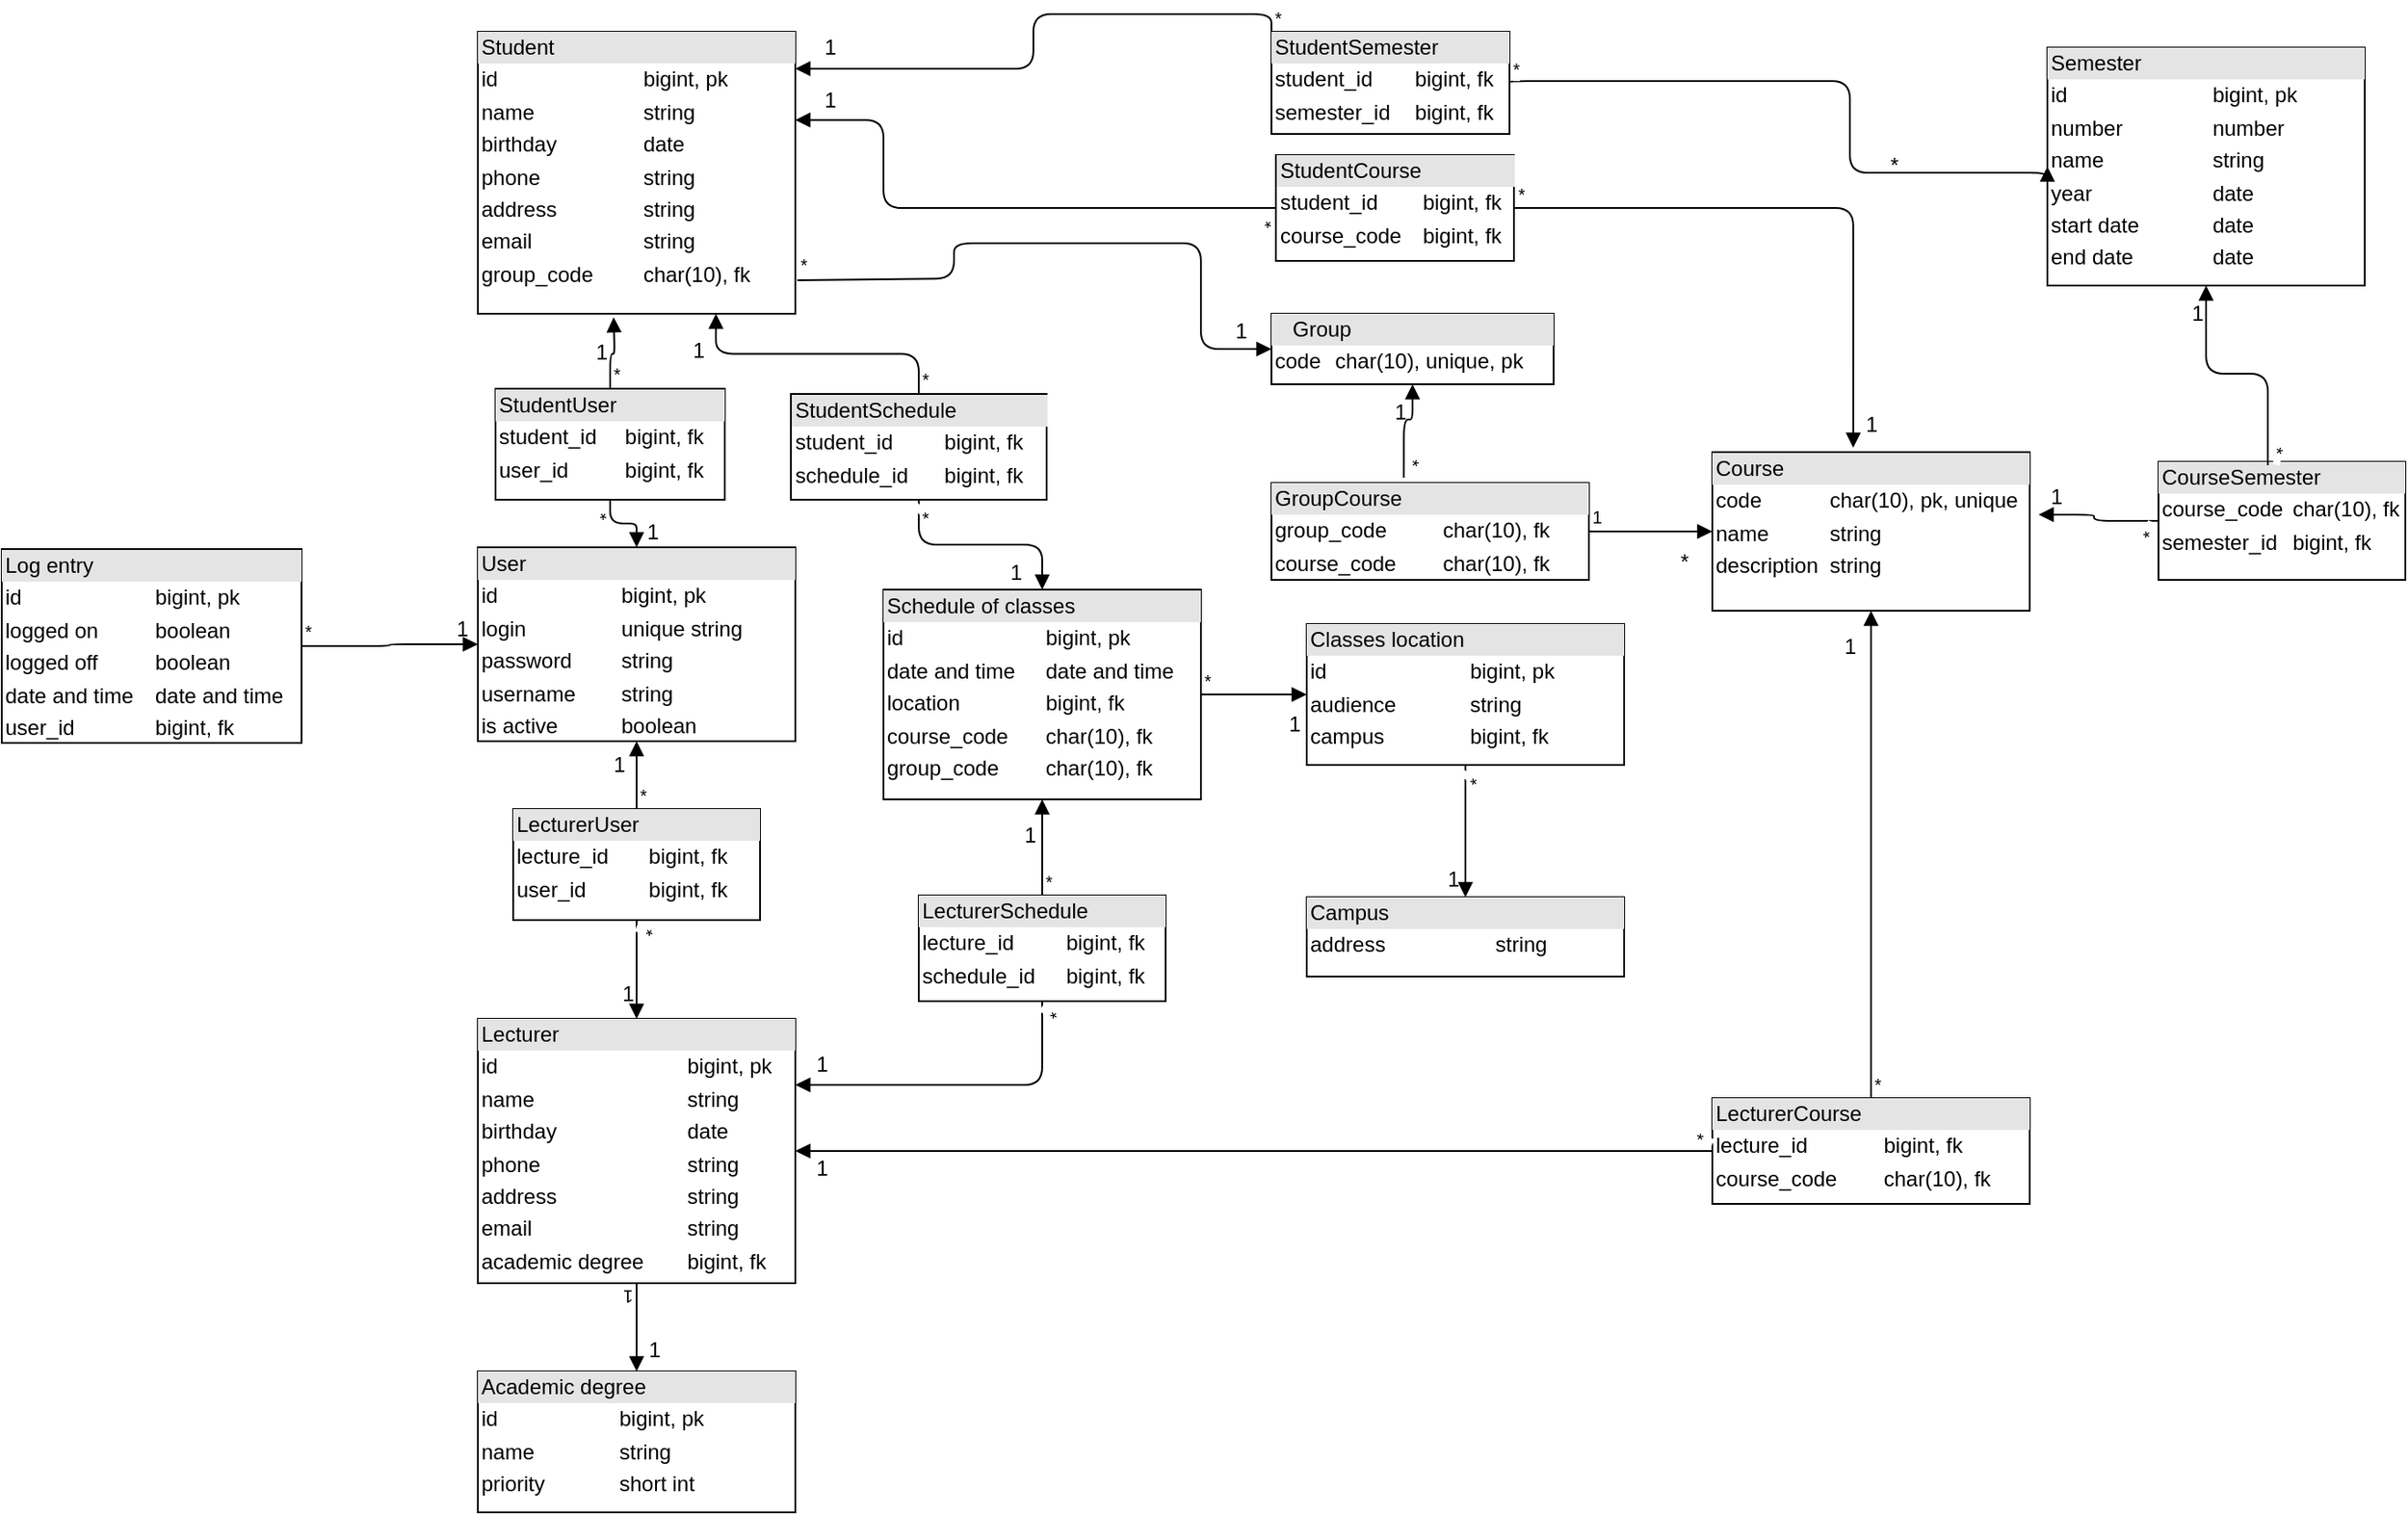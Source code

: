 <mxfile version="12.0.0" type="device" pages="1"><diagram name="Page-1" id="c4acf3e9-155e-7222-9cf6-157b1a14988f"><mxGraphModel dx="2506" dy="914" grid="1" gridSize="10" guides="1" tooltips="1" connect="1" arrows="1" fold="1" page="1" pageScale="1" pageWidth="850" pageHeight="1100" background="#ffffff" math="0" shadow="0"><root><mxCell id="0"/><mxCell id="1" parent="0"/><mxCell id="t-1xTikcZkxIOyK5SDdJ-1" value="&lt;div style=&quot;box-sizing: border-box ; width: 100% ; background: #e4e4e4 ; padding: 2px&quot;&gt;Student&lt;br&gt;&lt;/div&gt;&lt;table style=&quot;width: 100% ; font-size: 1em&quot; cellspacing=&quot;0&quot; cellpadding=&quot;2&quot;&gt;&lt;tbody&gt;&lt;tr&gt;&lt;td&gt;id&lt;br&gt;&lt;/td&gt;&lt;td&gt;bigint, pk&lt;br&gt;&lt;/td&gt;&lt;/tr&gt;&lt;tr&gt;&lt;td&gt;name&lt;/td&gt;&lt;td&gt;string&lt;br&gt;&lt;/td&gt;&lt;/tr&gt;&lt;tr&gt;&lt;td&gt;birthday&lt;br&gt;&lt;/td&gt;&lt;td&gt;date&lt;br&gt;&lt;/td&gt;&lt;/tr&gt;&lt;tr&gt;&lt;td&gt;phone&lt;br&gt;&lt;/td&gt;&lt;td&gt;string&lt;br&gt;&lt;/td&gt;&lt;/tr&gt;&lt;tr&gt;&lt;td&gt;address&lt;br&gt;&lt;/td&gt;&lt;td&gt;string&lt;br&gt;&lt;/td&gt;&lt;/tr&gt;&lt;tr&gt;&lt;td&gt;email&lt;br&gt;&lt;/td&gt;&lt;td&gt;string&lt;br&gt;&lt;/td&gt;&lt;/tr&gt;&lt;tr&gt;&lt;td&gt;group_code&lt;br&gt;&lt;/td&gt;&lt;td&gt;char(10), fk&lt;br&gt;&lt;/td&gt;&lt;/tr&gt;&lt;/tbody&gt;&lt;/table&gt;" style="verticalAlign=top;align=left;overflow=fill;html=1;" parent="1" vertex="1"><mxGeometry x="20" y="20" width="180" height="160" as="geometry"/></mxCell><mxCell id="t-1xTikcZkxIOyK5SDdJ-2" value="&lt;div style=&quot;box-sizing: border-box ; width: 100% ; background: #e4e4e4 ; padding: 2px&quot;&gt;Course&lt;/div&gt;&lt;table style=&quot;width: 100% ; font-size: 1em&quot; cellspacing=&quot;0&quot; cellpadding=&quot;2&quot;&gt;&lt;tbody&gt;&lt;tr&gt;&lt;td&gt;code&lt;br&gt;&lt;/td&gt;&lt;td&gt;char(10), pk, unique&lt;br&gt;&lt;/td&gt;&lt;/tr&gt;&lt;tr&gt;&lt;td&gt;name&lt;/td&gt;&lt;td&gt;string&lt;/td&gt;&lt;/tr&gt;&lt;tr&gt;&lt;td&gt;description&lt;br&gt;&lt;/td&gt;&lt;td&gt;string&lt;/td&gt;&lt;/tr&gt;&lt;/tbody&gt;&lt;/table&gt;" style="verticalAlign=top;align=left;overflow=fill;html=1;" parent="1" vertex="1"><mxGeometry x="720" y="258.5" width="180" height="90" as="geometry"/></mxCell><mxCell id="t-1xTikcZkxIOyK5SDdJ-3" value="&lt;div style=&quot;box-sizing: border-box ; width: 100% ; background: #e4e4e4 ; padding: 2px&quot;&gt;Schedule of classes&lt;br&gt;&lt;/div&gt;&lt;table style=&quot;width: 100% ; font-size: 1em&quot; cellspacing=&quot;0&quot; cellpadding=&quot;2&quot;&gt;&lt;tbody&gt;&lt;tr&gt;&lt;td&gt;id&lt;br&gt;&lt;/td&gt;&lt;td&gt;bigint, pk&lt;br&gt;&lt;/td&gt;&lt;/tr&gt;&lt;tr&gt;&lt;td&gt;date and time&lt;br&gt;&lt;/td&gt;&lt;td&gt;date and time&lt;br&gt;&lt;/td&gt;&lt;/tr&gt;&lt;tr&gt;&lt;td&gt;location&lt;/td&gt;&lt;td&gt;bigint, fk&lt;br&gt;&lt;/td&gt;&lt;/tr&gt;&lt;tr&gt;&lt;td&gt;course_code&lt;br&gt;&lt;/td&gt;&lt;td&gt;char(10), fk&lt;br&gt;&lt;/td&gt;&lt;/tr&gt;&lt;tr&gt;&lt;td&gt;group_code&lt;br&gt;&lt;/td&gt;&lt;td&gt;char(10), fk&lt;br&gt;&lt;/td&gt;&lt;/tr&gt;&lt;/tbody&gt;&lt;/table&gt;" style="verticalAlign=top;align=left;overflow=fill;html=1;" parent="1" vertex="1"><mxGeometry x="250" y="336.5" width="180" height="119" as="geometry"/></mxCell><mxCell id="t-1xTikcZkxIOyK5SDdJ-4" value="&lt;div style=&quot;box-sizing: border-box ; width: 100% ; background: #e4e4e4 ; padding: 2px&quot;&gt;Lecturer&lt;/div&gt;&lt;table style=&quot;width: 100% ; font-size: 1em&quot; cellspacing=&quot;0&quot; cellpadding=&quot;2&quot;&gt;&lt;tbody&gt;&lt;tr&gt;&lt;td&gt;id&lt;br&gt;&lt;/td&gt;&lt;td&gt;bigint, pk&lt;br&gt;&lt;/td&gt;&lt;/tr&gt;&lt;tr&gt;&lt;td&gt;name&lt;br&gt;&lt;/td&gt;&lt;td&gt;string&lt;/td&gt;&lt;/tr&gt;&lt;tr&gt;&lt;td&gt;birthday&lt;br&gt;&lt;/td&gt;&lt;td&gt;date&lt;/td&gt;&lt;/tr&gt;&lt;tr&gt;&lt;td&gt;phone&lt;br&gt;&lt;/td&gt;&lt;td&gt;string&lt;/td&gt;&lt;/tr&gt;&lt;tr&gt;&lt;td&gt;address&lt;br&gt;&lt;/td&gt;&lt;td&gt;string&lt;br&gt;&lt;/td&gt;&lt;/tr&gt;&lt;tr&gt;&lt;td&gt;email&lt;br&gt;&lt;/td&gt;&lt;td&gt;string&lt;br&gt;&lt;/td&gt;&lt;/tr&gt;&lt;tr&gt;&lt;td&gt;academic degree&lt;br&gt;&lt;/td&gt;&lt;td&gt;bigint, fk&lt;br&gt;&lt;/td&gt;&lt;/tr&gt;&lt;/tbody&gt;&lt;/table&gt;" style="verticalAlign=top;align=left;overflow=fill;html=1;" parent="1" vertex="1"><mxGeometry x="20" y="580" width="180" height="150" as="geometry"/></mxCell><mxCell id="t-1xTikcZkxIOyK5SDdJ-6" value="&lt;div style=&quot;box-sizing: border-box ; width: 100% ; background: #e4e4e4 ; padding: 2px&quot;&gt;Semester&lt;/div&gt;&lt;table style=&quot;width: 100% ; font-size: 1em&quot; cellspacing=&quot;0&quot; cellpadding=&quot;2&quot;&gt;&lt;tbody&gt;&lt;tr&gt;&lt;td&gt;id&lt;br&gt;&lt;/td&gt;&lt;td&gt;bigint, pk&lt;br&gt;&lt;/td&gt;&lt;/tr&gt;&lt;tr&gt;&lt;td&gt;number&lt;br&gt;&lt;/td&gt;&lt;td&gt;number&lt;/td&gt;&lt;/tr&gt;&lt;tr&gt;&lt;td&gt;name&lt;br&gt;&lt;/td&gt;&lt;td&gt;string&lt;/td&gt;&lt;/tr&gt;&lt;tr&gt;&lt;td&gt;year&lt;br&gt;&lt;/td&gt;&lt;td&gt;date&lt;/td&gt;&lt;/tr&gt;&lt;tr&gt;&lt;td&gt;start date&lt;br&gt;&lt;/td&gt;&lt;td&gt;date&lt;br&gt;&lt;/td&gt;&lt;/tr&gt;&lt;tr&gt;&lt;td&gt;end date&lt;br&gt;&lt;/td&gt;&lt;td&gt;date&lt;br&gt;&lt;/td&gt;&lt;/tr&gt;&lt;/tbody&gt;&lt;/table&gt;" style="verticalAlign=top;align=left;overflow=fill;html=1;" parent="1" vertex="1"><mxGeometry x="910" y="29" width="180" height="135" as="geometry"/></mxCell><mxCell id="t-1xTikcZkxIOyK5SDdJ-8" value="&lt;div style=&quot;box-sizing: border-box ; width: 100% ; background: #e4e4e4 ; padding: 2px&quot;&gt;User&lt;/div&gt;&lt;table style=&quot;width: 100% ; font-size: 1em&quot; cellspacing=&quot;0&quot; cellpadding=&quot;2&quot;&gt;&lt;tbody&gt;&lt;tr&gt;&lt;td&gt;id&lt;br&gt;&lt;/td&gt;&lt;td&gt;bigint, pk&lt;br&gt;&lt;/td&gt;&lt;/tr&gt;&lt;tr&gt;&lt;td&gt;login&lt;/td&gt;&lt;td&gt;unique string&lt;/td&gt;&lt;/tr&gt;&lt;tr&gt;&lt;td&gt;password&lt;/td&gt;&lt;td&gt;string&lt;/td&gt;&lt;/tr&gt;&lt;tr&gt;&lt;td&gt;username&lt;br&gt;&lt;/td&gt;&lt;td&gt;string&lt;/td&gt;&lt;/tr&gt;&lt;tr&gt;&lt;td&gt;is active&lt;br&gt;&lt;/td&gt;&lt;td&gt;boolean&lt;br&gt;&lt;/td&gt;&lt;/tr&gt;&lt;/tbody&gt;&lt;/table&gt;" style="verticalAlign=top;align=left;overflow=fill;html=1;" parent="1" vertex="1"><mxGeometry x="20" y="312.5" width="180" height="110" as="geometry"/></mxCell><mxCell id="t-1xTikcZkxIOyK5SDdJ-9" value="&lt;div style=&quot;box-sizing: border-box ; width: 100% ; background: #e4e4e4 ; padding: 2px&quot;&gt;Log entry&lt;br&gt;&lt;/div&gt;&lt;table style=&quot;width: 100% ; font-size: 1em&quot; cellspacing=&quot;0&quot; cellpadding=&quot;2&quot;&gt;&lt;tbody&gt;&lt;tr&gt;&lt;td&gt;id&lt;br&gt;&lt;/td&gt;&lt;td&gt;bigint, pk&lt;br&gt;&lt;/td&gt;&lt;/tr&gt;&lt;tr&gt;&lt;td&gt;logged on&lt;br&gt;&lt;/td&gt;&lt;td&gt;boolean&lt;/td&gt;&lt;/tr&gt;&lt;tr&gt;&lt;td&gt;logged off&lt;br&gt;&lt;/td&gt;&lt;td&gt;boolean&lt;/td&gt;&lt;/tr&gt;&lt;tr&gt;&lt;td&gt;date and time&lt;br&gt;&lt;/td&gt;&lt;td&gt;date and time&lt;br&gt;&lt;/td&gt;&lt;/tr&gt;&lt;tr&gt;&lt;td&gt;user_id&lt;br&gt;&lt;/td&gt;&lt;td&gt;bigint, fk&lt;br&gt;&lt;/td&gt;&lt;/tr&gt;&lt;/tbody&gt;&lt;/table&gt;" style="verticalAlign=top;align=left;overflow=fill;html=1;" parent="1" vertex="1"><mxGeometry x="-250" y="313.5" width="170" height="110" as="geometry"/></mxCell><mxCell id="t-1xTikcZkxIOyK5SDdJ-10" value="&lt;div style=&quot;box-sizing: border-box ; width: 100% ; background: #e4e4e4 ; padding: 2px&quot;&gt;Classes location&lt;br&gt;&lt;/div&gt;&lt;table style=&quot;width: 100% ; font-size: 1em&quot; cellspacing=&quot;0&quot; cellpadding=&quot;2&quot;&gt;&lt;tbody&gt;&lt;tr&gt;&lt;td&gt;id&lt;br&gt;&lt;/td&gt;&lt;td&gt;bigint, pk&lt;br&gt;&lt;/td&gt;&lt;/tr&gt;&lt;tr&gt;&lt;td&gt;audience&lt;br&gt;&lt;/td&gt;&lt;td&gt;string&lt;br&gt;&lt;/td&gt;&lt;/tr&gt;&lt;tr&gt;&lt;td&gt;campus&lt;br&gt;&lt;/td&gt;&lt;td&gt;bigint, fk&lt;br&gt;&lt;/td&gt;&lt;/tr&gt;&lt;/tbody&gt;&lt;/table&gt;" style="verticalAlign=top;align=left;overflow=fill;html=1;" parent="1" vertex="1"><mxGeometry x="490" y="356" width="180" height="80" as="geometry"/></mxCell><mxCell id="t-1xTikcZkxIOyK5SDdJ-11" value="&lt;div style=&quot;box-sizing: border-box ; width: 100% ; background: #e4e4e4 ; padding: 2px&quot;&gt;Campus&lt;/div&gt;&lt;table style=&quot;width: 100% ; font-size: 1em&quot; cellspacing=&quot;0&quot; cellpadding=&quot;2&quot;&gt;&lt;tbody&gt;&lt;tr&gt;&lt;td&gt;address&lt;/td&gt;&lt;td&gt;string&lt;/td&gt;&lt;/tr&gt;&lt;/tbody&gt;&lt;/table&gt;" style="verticalAlign=top;align=left;overflow=fill;html=1;" parent="1" vertex="1"><mxGeometry x="490" y="511" width="180" height="45" as="geometry"/></mxCell><mxCell id="t-1xTikcZkxIOyK5SDdJ-13" value="&lt;div style=&quot;box-sizing: border-box ; width: 100% ; background: #e4e4e4 ; padding: 2px&quot;&gt;Academic degree&lt;br&gt;&lt;/div&gt;&lt;table style=&quot;width: 100% ; font-size: 1em&quot; cellspacing=&quot;0&quot; cellpadding=&quot;2&quot;&gt;&lt;tbody&gt;&lt;tr&gt;&lt;td&gt;id&lt;br&gt;&lt;/td&gt;&lt;td&gt;bigint, pk&lt;br&gt;&lt;/td&gt;&lt;/tr&gt;&lt;tr&gt;&lt;td&gt;name&lt;br&gt;&lt;/td&gt;&lt;td&gt;string&lt;/td&gt;&lt;/tr&gt;&lt;tr&gt;&lt;td&gt;priority&lt;br&gt;&lt;/td&gt;&lt;td&gt;short int&lt;br&gt;&lt;/td&gt;&lt;/tr&gt;&lt;/tbody&gt;&lt;/table&gt;" style="verticalAlign=top;align=left;overflow=fill;html=1;" parent="1" vertex="1"><mxGeometry x="20" y="780" width="180" height="80" as="geometry"/></mxCell><mxCell id="t-1xTikcZkxIOyK5SDdJ-14" value="&lt;div style=&quot;box-sizing: border-box ; width: 100% ; background: #e4e4e4 ; padding: 2px&quot;&gt;StudentSemester&lt;/div&gt;&lt;table style=&quot;width: 100% ; font-size: 1em&quot; cellspacing=&quot;0&quot; cellpadding=&quot;2&quot;&gt;&lt;tbody&gt;&lt;tr&gt;&lt;td&gt;student_id&lt;br&gt;&lt;/td&gt;&lt;td&gt;bigint, fk&lt;br&gt;&lt;/td&gt;&lt;/tr&gt;&lt;tr&gt;&lt;td&gt;semester_id&lt;br&gt;&lt;/td&gt;&lt;td&gt;bigint, fk&lt;br&gt;&lt;/td&gt;&lt;/tr&gt;&lt;/tbody&gt;&lt;/table&gt;" style="verticalAlign=top;align=left;overflow=fill;html=1;" parent="1" vertex="1"><mxGeometry x="470" y="20" width="135" height="58" as="geometry"/></mxCell><mxCell id="t-1xTikcZkxIOyK5SDdJ-17" value="&lt;div style=&quot;box-sizing: border-box ; width: 100% ; background: #e4e4e4 ; padding: 2px&quot;&gt;StudentCourse&lt;/div&gt;&lt;table style=&quot;width: 100% ; font-size: 1em&quot; cellspacing=&quot;0&quot; cellpadding=&quot;2&quot;&gt;&lt;tbody&gt;&lt;tr&gt;&lt;td&gt;student_id&lt;br&gt;&lt;/td&gt;&lt;td&gt;bigint, fk&lt;br&gt;&lt;/td&gt;&lt;/tr&gt;&lt;tr&gt;&lt;td&gt;course_code&lt;br&gt;&lt;/td&gt;&lt;td&gt;bigint, fk&lt;br&gt;&lt;/td&gt;&lt;/tr&gt;&lt;/tbody&gt;&lt;/table&gt;" style="verticalAlign=top;align=left;overflow=fill;html=1;" parent="1" vertex="1"><mxGeometry x="472.5" y="90" width="135" height="60" as="geometry"/></mxCell><mxCell id="t-1xTikcZkxIOyK5SDdJ-22" value="&lt;div style=&quot;box-sizing: border-box ; width: 100% ; background: #e4e4e4 ; padding: 2px&quot;&gt;StudentUser&lt;br&gt;&lt;/div&gt;&lt;table style=&quot;width: 100% ; font-size: 1em&quot; cellspacing=&quot;0&quot; cellpadding=&quot;2&quot;&gt;&lt;tbody&gt;&lt;tr&gt;&lt;td&gt;student_id&lt;br&gt;&lt;/td&gt;&lt;td&gt;bigint, fk&lt;br&gt;&lt;/td&gt;&lt;/tr&gt;&lt;tr&gt;&lt;td&gt;user_id&lt;br&gt;&lt;/td&gt;&lt;td&gt;bigint, fk&lt;br&gt;&lt;/td&gt;&lt;/tr&gt;&lt;/tbody&gt;&lt;/table&gt;" style="verticalAlign=top;align=left;overflow=fill;html=1;" parent="1" vertex="1"><mxGeometry x="30" y="222.5" width="130" height="63" as="geometry"/></mxCell><mxCell id="t-1xTikcZkxIOyK5SDdJ-26" value="&lt;div style=&quot;box-sizing: border-box ; width: 100% ; background: #e4e4e4 ; padding: 2px&quot;&gt;LecturerUser&lt;/div&gt;&lt;table style=&quot;width: 100% ; font-size: 1em&quot; cellspacing=&quot;0&quot; cellpadding=&quot;2&quot;&gt;&lt;tbody&gt;&lt;tr&gt;&lt;td&gt;lecture_id&lt;br&gt;&lt;/td&gt;&lt;td&gt;bigint, fk&lt;br&gt;&lt;/td&gt;&lt;/tr&gt;&lt;tr&gt;&lt;td&gt;user_id&lt;br&gt;&lt;/td&gt;&lt;td&gt;bigint, fk&lt;br&gt;&lt;/td&gt;&lt;/tr&gt;&lt;/tbody&gt;&lt;/table&gt;" style="verticalAlign=top;align=left;overflow=fill;html=1;" parent="1" vertex="1"><mxGeometry x="40" y="461" width="140" height="63" as="geometry"/></mxCell><mxCell id="t-1xTikcZkxIOyK5SDdJ-29" value="&lt;div style=&quot;box-sizing: border-box ; width: 100% ; background: #e4e4e4 ; padding: 2px&quot;&gt;LecturerCourse&lt;br&gt;&lt;/div&gt;&lt;table style=&quot;width: 100% ; font-size: 1em&quot; cellspacing=&quot;0&quot; cellpadding=&quot;2&quot;&gt;&lt;tbody&gt;&lt;tr&gt;&lt;td&gt;lecture_id&lt;br&gt;&lt;/td&gt;&lt;td&gt;bigint, fk&lt;br&gt;&lt;/td&gt;&lt;/tr&gt;&lt;tr&gt;&lt;td&gt;course_code&lt;br&gt;&lt;/td&gt;&lt;td&gt;char(10), fk&lt;br&gt;&lt;/td&gt;&lt;/tr&gt;&lt;/tbody&gt;&lt;/table&gt;" style="verticalAlign=top;align=left;overflow=fill;html=1;" parent="1" vertex="1"><mxGeometry x="720" y="625" width="180" height="60" as="geometry"/></mxCell><mxCell id="t-1xTikcZkxIOyK5SDdJ-32" value="&lt;div style=&quot;box-sizing: border-box ; width: 100% ; background: #e4e4e4 ; padding: 2px&quot;&gt;StudentSchedule&lt;/div&gt;&lt;table style=&quot;width: 100% ; font-size: 1em&quot; cellspacing=&quot;0&quot; cellpadding=&quot;2&quot;&gt;&lt;tbody&gt;&lt;tr&gt;&lt;td&gt;student_id&lt;br&gt;&lt;/td&gt;&lt;td&gt;bigint, fk&lt;br&gt;&lt;/td&gt;&lt;/tr&gt;&lt;tr&gt;&lt;td&gt;schedule_id&lt;br&gt;&lt;/td&gt;&lt;td&gt;bigint, fk&lt;br&gt;&lt;/td&gt;&lt;/tr&gt;&lt;/tbody&gt;&lt;/table&gt;" style="verticalAlign=top;align=left;overflow=fill;html=1;" parent="1" vertex="1"><mxGeometry x="197.5" y="225.5" width="145" height="60" as="geometry"/></mxCell><mxCell id="t-1xTikcZkxIOyK5SDdJ-33" value="&lt;div style=&quot;box-sizing: border-box ; width: 100% ; background: #e4e4e4 ; padding: 2px&quot;&gt;LecturerSchedule&lt;/div&gt;&lt;table style=&quot;width: 100% ; font-size: 1em&quot; cellspacing=&quot;0&quot; cellpadding=&quot;2&quot;&gt;&lt;tbody&gt;&lt;tr&gt;&lt;td&gt;lecture_id&lt;br&gt;&lt;/td&gt;&lt;td&gt;bigint, fk&lt;br&gt;&lt;/td&gt;&lt;/tr&gt;&lt;tr&gt;&lt;td&gt;schedule_id&lt;br&gt;&lt;/td&gt;&lt;td&gt;bigint, fk&lt;br&gt;&lt;/td&gt;&lt;/tr&gt;&lt;/tbody&gt;&lt;/table&gt;" style="verticalAlign=top;align=left;overflow=fill;html=1;" parent="1" vertex="1"><mxGeometry x="270" y="510" width="140" height="60" as="geometry"/></mxCell><mxCell id="t-1xTikcZkxIOyK5SDdJ-40" value="&lt;div style=&quot;box-sizing: border-box ; width: 100% ; background: #e4e4e4 ; padding: 2px&quot;&gt;CourseSemester&lt;/div&gt;&lt;table style=&quot;width: 100% ; font-size: 1em&quot; cellspacing=&quot;0&quot; cellpadding=&quot;2&quot;&gt;&lt;tbody&gt;&lt;tr&gt;&lt;td&gt;course_code&lt;br&gt;&lt;/td&gt;&lt;td&gt;char(10), fk&lt;br&gt;&lt;/td&gt;&lt;/tr&gt;&lt;tr&gt;&lt;td&gt;semester_id&lt;br&gt;&lt;/td&gt;&lt;td&gt;bigint, fk&lt;br&gt;&lt;/td&gt;&lt;/tr&gt;&lt;/tbody&gt;&lt;/table&gt;" style="verticalAlign=top;align=left;overflow=fill;html=1;" parent="1" vertex="1"><mxGeometry x="973" y="264" width="140" height="67" as="geometry"/></mxCell><mxCell id="97801YUCFItMHp2Mt0Zn-3" value="&lt;div style=&quot;box-sizing: border-box ; width: 100% ; background: #e4e4e4 ; padding: 2px&quot;&gt;&amp;nbsp;&amp;nbsp; Group&lt;br&gt;&lt;/div&gt;&lt;table style=&quot;width: 100% ; font-size: 1em&quot; cellspacing=&quot;0&quot; cellpadding=&quot;2&quot;&gt;&lt;tbody&gt;&lt;tr&gt;&lt;td&gt;code&lt;br&gt;&lt;/td&gt;&lt;td&gt;char(10), unique, pk&lt;br&gt;&lt;/td&gt;&lt;/tr&gt;&lt;/tbody&gt;&lt;/table&gt;" style="verticalAlign=top;align=left;overflow=fill;html=1;" parent="1" vertex="1"><mxGeometry x="470" y="180" width="160" height="40" as="geometry"/></mxCell><mxCell id="97801YUCFItMHp2Mt0Zn-5" value="&lt;div style=&quot;box-sizing: border-box ; width: 100% ; background: #e4e4e4 ; padding: 2px&quot;&gt;GroupCourse&lt;/div&gt;&lt;table style=&quot;width: 100% ; font-size: 1em&quot; cellspacing=&quot;0&quot; cellpadding=&quot;2&quot;&gt;&lt;tbody&gt;&lt;tr&gt;&lt;td&gt;group_code&lt;br&gt;&lt;/td&gt;&lt;td&gt;char(10), fk&lt;br&gt;&lt;/td&gt;&lt;/tr&gt;&lt;tr&gt;&lt;td&gt;course_code&lt;br&gt;&lt;/td&gt;&lt;td&gt;char(10), fk&lt;br&gt;&lt;/td&gt;&lt;/tr&gt;&lt;/tbody&gt;&lt;/table&gt;" style="verticalAlign=top;align=left;overflow=fill;html=1;" parent="1" vertex="1"><mxGeometry x="470" y="276" width="180" height="55" as="geometry"/></mxCell><mxCell id="8Z76d0C2oaoHPppQUyer-1" value="" style="endArrow=block;endFill=1;html=1;edgeStyle=orthogonalEdgeStyle;align=left;verticalAlign=top;entryX=1;entryY=0.131;entryDx=0;entryDy=0;entryPerimeter=0;exitX=0;exitY=0;exitDx=0;exitDy=0;exitPerimeter=0;" parent="1" source="t-1xTikcZkxIOyK5SDdJ-14" target="t-1xTikcZkxIOyK5SDdJ-1" edge="1"><mxGeometry x="-1" relative="1" as="geometry"><mxPoint x="450" y="49" as="sourcePoint"/><mxPoint x="210" y="40" as="targetPoint"/></mxGeometry></mxCell><mxCell id="8Z76d0C2oaoHPppQUyer-2" value="*" style="resizable=0;html=1;align=left;verticalAlign=bottom;labelBackgroundColor=#ffffff;fontSize=10;" parent="8Z76d0C2oaoHPppQUyer-1" connectable="0" vertex="1"><mxGeometry x="-1" relative="1" as="geometry"/></mxCell><mxCell id="8Z76d0C2oaoHPppQUyer-5" value="1" style="text;html=1;strokeColor=none;fillColor=none;align=center;verticalAlign=middle;whiteSpace=wrap;rounded=0;" parent="1" vertex="1"><mxGeometry x="200" y="19" width="40" height="20" as="geometry"/></mxCell><mxCell id="8Z76d0C2oaoHPppQUyer-6" value="" style="endArrow=block;endFill=1;html=1;edgeStyle=orthogonalEdgeStyle;align=left;verticalAlign=top;entryX=1;entryY=0.313;entryDx=0;entryDy=0;entryPerimeter=0;exitX=0;exitY=0.5;exitDx=0;exitDy=0;" parent="1" source="t-1xTikcZkxIOyK5SDdJ-17" target="t-1xTikcZkxIOyK5SDdJ-1" edge="1"><mxGeometry x="-1" relative="1" as="geometry"><mxPoint x="450" y="130" as="sourcePoint"/><mxPoint x="230" y="70" as="targetPoint"/><Array as="points"><mxPoint x="250" y="120"/><mxPoint x="250" y="70"/></Array></mxGeometry></mxCell><mxCell id="8Z76d0C2oaoHPppQUyer-7" value="*" style="resizable=0;html=1;align=left;verticalAlign=bottom;labelBackgroundColor=#ffffff;fontSize=10;rotation=-175;" parent="8Z76d0C2oaoHPppQUyer-6" connectable="0" vertex="1"><mxGeometry x="-1" relative="1" as="geometry"/></mxCell><mxCell id="8Z76d0C2oaoHPppQUyer-8" value="1" style="text;html=1;strokeColor=none;fillColor=none;align=center;verticalAlign=middle;whiteSpace=wrap;rounded=0;" parent="1" vertex="1"><mxGeometry x="200" y="49" width="40" height="20" as="geometry"/></mxCell><mxCell id="8Z76d0C2oaoHPppQUyer-14" value="" style="endArrow=block;endFill=1;html=1;edgeStyle=orthogonalEdgeStyle;align=left;verticalAlign=top;entryX=0;entryY=0.5;entryDx=0;entryDy=0;exitX=1.006;exitY=0.881;exitDx=0;exitDy=0;exitPerimeter=0;" parent="1" source="t-1xTikcZkxIOyK5SDdJ-1" target="97801YUCFItMHp2Mt0Zn-3" edge="1"><mxGeometry x="-1" relative="1" as="geometry"><mxPoint x="230" y="160" as="sourcePoint"/><mxPoint x="450" y="200" as="targetPoint"/><Array as="points"><mxPoint x="201" y="160"/><mxPoint x="290" y="160"/><mxPoint x="290" y="140"/><mxPoint x="430" y="140"/><mxPoint x="430" y="200"/></Array></mxGeometry></mxCell><mxCell id="8Z76d0C2oaoHPppQUyer-15" value="*" style="resizable=0;html=1;align=left;verticalAlign=bottom;labelBackgroundColor=#ffffff;fontSize=10;rotation=0;" parent="8Z76d0C2oaoHPppQUyer-14" connectable="0" vertex="1"><mxGeometry x="-1" relative="1" as="geometry"/></mxCell><mxCell id="8Z76d0C2oaoHPppQUyer-16" value="1" style="text;html=1;strokeColor=none;fillColor=none;align=center;verticalAlign=middle;whiteSpace=wrap;rounded=0;" parent="1" vertex="1"><mxGeometry x="432.5" y="180" width="40" height="20" as="geometry"/></mxCell><mxCell id="8Z76d0C2oaoHPppQUyer-17" value="" style="endArrow=block;endFill=1;html=1;edgeStyle=orthogonalEdgeStyle;align=left;verticalAlign=top;entryX=0;entryY=0.5;entryDx=0;entryDy=0;exitX=1;exitY=0.5;exitDx=0;exitDy=0;" parent="1" source="t-1xTikcZkxIOyK5SDdJ-14" target="t-1xTikcZkxIOyK5SDdJ-6" edge="1"><mxGeometry x="-1" relative="1" as="geometry"><mxPoint x="637.5" y="48" as="sourcePoint"/><mxPoint x="798" y="100" as="targetPoint"/><Array as="points"><mxPoint x="605" y="48"/><mxPoint x="798" y="48"/><mxPoint x="798" y="100"/></Array></mxGeometry></mxCell><mxCell id="8Z76d0C2oaoHPppQUyer-18" value="*" style="resizable=0;html=1;align=left;verticalAlign=bottom;labelBackgroundColor=#ffffff;fontSize=10;" parent="8Z76d0C2oaoHPppQUyer-17" connectable="0" vertex="1"><mxGeometry x="-1" relative="1" as="geometry"/></mxCell><mxCell id="8Z76d0C2oaoHPppQUyer-19" value="*" style="text;html=1;resizable=0;points=[];autosize=1;align=left;verticalAlign=top;spacingTop=-4;" parent="1" vertex="1"><mxGeometry x="819" y="86" width="20" height="20" as="geometry"/></mxCell><mxCell id="8Z76d0C2oaoHPppQUyer-20" value="" style="endArrow=block;endFill=1;html=1;edgeStyle=orthogonalEdgeStyle;align=left;verticalAlign=top;entryX=0.444;entryY=-0.028;entryDx=0;entryDy=0;entryPerimeter=0;exitX=1;exitY=0.5;exitDx=0;exitDy=0;" parent="1" source="t-1xTikcZkxIOyK5SDdJ-17" target="t-1xTikcZkxIOyK5SDdJ-2" edge="1"><mxGeometry x="-1" relative="1" as="geometry"><mxPoint x="620" y="119.5" as="sourcePoint"/><mxPoint x="780" y="119.5" as="targetPoint"/></mxGeometry></mxCell><mxCell id="8Z76d0C2oaoHPppQUyer-21" value="*" style="resizable=0;html=1;align=left;verticalAlign=bottom;labelBackgroundColor=#ffffff;fontSize=10;" parent="8Z76d0C2oaoHPppQUyer-20" connectable="0" vertex="1"><mxGeometry x="-1" relative="1" as="geometry"/></mxCell><mxCell id="8Z76d0C2oaoHPppQUyer-22" value="1" style="text;html=1;resizable=0;points=[];align=center;verticalAlign=middle;labelBackgroundColor=#ffffff;" parent="8Z76d0C2oaoHPppQUyer-20" vertex="1" connectable="0"><mxGeometry x="0.908" y="3" relative="1" as="geometry"><mxPoint x="7" y="2" as="offset"/></mxGeometry></mxCell><mxCell id="8Z76d0C2oaoHPppQUyer-23" value="" style="endArrow=block;endFill=1;html=1;edgeStyle=orthogonalEdgeStyle;align=left;verticalAlign=top;exitX=0.417;exitY=-0.055;exitDx=0;exitDy=0;exitPerimeter=0;entryX=0.5;entryY=1;entryDx=0;entryDy=0;" parent="1" source="97801YUCFItMHp2Mt0Zn-5" target="97801YUCFItMHp2Mt0Zn-3" edge="1"><mxGeometry x="-1" relative="1" as="geometry"><mxPoint x="471.5" y="240" as="sourcePoint"/><mxPoint x="620" y="240" as="targetPoint"/><Array as="points"><mxPoint x="545" y="240"/><mxPoint x="550" y="240"/></Array></mxGeometry></mxCell><mxCell id="8Z76d0C2oaoHPppQUyer-24" value="*" style="resizable=0;html=1;align=left;verticalAlign=bottom;labelBackgroundColor=#ffffff;fontSize=10;rotation=15;" parent="8Z76d0C2oaoHPppQUyer-23" connectable="0" vertex="1"><mxGeometry x="-1" relative="1" as="geometry"/></mxCell><mxCell id="8Z76d0C2oaoHPppQUyer-25" value="1" style="text;html=1;resizable=0;points=[];autosize=1;align=left;verticalAlign=top;spacingTop=-4;" parent="1" vertex="1"><mxGeometry x="537.5" y="225.5" width="20" height="20" as="geometry"/></mxCell><mxCell id="8Z76d0C2oaoHPppQUyer-26" value="" style="endArrow=block;endFill=1;html=1;edgeStyle=orthogonalEdgeStyle;align=left;verticalAlign=top;exitX=0.443;exitY=0.03;exitDx=0;exitDy=0;exitPerimeter=0;entryX=0.5;entryY=1;entryDx=0;entryDy=0;" parent="1" source="t-1xTikcZkxIOyK5SDdJ-40" target="t-1xTikcZkxIOyK5SDdJ-6" edge="1"><mxGeometry x="-1" relative="1" as="geometry"><mxPoint x="940" y="213.5" as="sourcePoint"/><mxPoint x="1110" y="200" as="targetPoint"/></mxGeometry></mxCell><mxCell id="8Z76d0C2oaoHPppQUyer-27" value="*" style="resizable=0;html=1;align=left;verticalAlign=bottom;labelBackgroundColor=#ffffff;fontSize=10;rotation=15;" parent="8Z76d0C2oaoHPppQUyer-26" connectable="0" vertex="1"><mxGeometry x="-1" relative="1" as="geometry"/></mxCell><mxCell id="8Z76d0C2oaoHPppQUyer-28" value="1" style="text;html=1;resizable=0;points=[];autosize=1;align=left;verticalAlign=top;spacingTop=-4;" parent="1" vertex="1"><mxGeometry x="990" y="170" width="20" height="20" as="geometry"/></mxCell><mxCell id="8Z76d0C2oaoHPppQUyer-29" value="" style="endArrow=block;endFill=1;html=1;edgeStyle=orthogonalEdgeStyle;align=left;verticalAlign=top;entryX=1.028;entryY=0.394;entryDx=0;entryDy=0;entryPerimeter=0;exitX=0;exitY=0.5;exitDx=0;exitDy=0;" parent="1" source="t-1xTikcZkxIOyK5SDdJ-40" target="t-1xTikcZkxIOyK5SDdJ-2" edge="1"><mxGeometry x="-1" relative="1" as="geometry"><mxPoint x="910" y="380" as="sourcePoint"/><mxPoint x="1070" y="380" as="targetPoint"/></mxGeometry></mxCell><mxCell id="8Z76d0C2oaoHPppQUyer-30" value="*" style="resizable=0;html=1;align=left;verticalAlign=bottom;labelBackgroundColor=#ffffff;fontSize=10;rotation=-160;" parent="8Z76d0C2oaoHPppQUyer-29" connectable="0" vertex="1"><mxGeometry x="-1" relative="1" as="geometry"/></mxCell><mxCell id="8Z76d0C2oaoHPppQUyer-31" value="1" style="text;html=1;resizable=0;points=[];autosize=1;align=left;verticalAlign=top;spacingTop=-4;" parent="1" vertex="1"><mxGeometry x="910" y="273.5" width="20" height="20" as="geometry"/></mxCell><mxCell id="8Z76d0C2oaoHPppQUyer-32" value="" style="endArrow=block;endFill=1;html=1;edgeStyle=orthogonalEdgeStyle;align=left;verticalAlign=top;entryX=0;entryY=0.5;entryDx=0;entryDy=0;exitX=1;exitY=0.5;exitDx=0;exitDy=0;" parent="1" source="97801YUCFItMHp2Mt0Zn-5" target="t-1xTikcZkxIOyK5SDdJ-2" edge="1"><mxGeometry x="-1" relative="1" as="geometry"><mxPoint x="570" y="243.5" as="sourcePoint"/><mxPoint x="730" y="243.5" as="targetPoint"/></mxGeometry></mxCell><mxCell id="8Z76d0C2oaoHPppQUyer-33" value="1" style="resizable=0;html=1;align=left;verticalAlign=bottom;labelBackgroundColor=#ffffff;fontSize=10;" parent="8Z76d0C2oaoHPppQUyer-32" connectable="0" vertex="1"><mxGeometry x="-1" relative="1" as="geometry"/></mxCell><mxCell id="8Z76d0C2oaoHPppQUyer-34" value="*" style="text;html=1;resizable=0;points=[];autosize=1;align=left;verticalAlign=top;spacingTop=-4;" parent="1" vertex="1"><mxGeometry x="700" y="311" width="20" height="20" as="geometry"/></mxCell><mxCell id="4fthIgoVc-fjhfGJkayi-1" value="" style="endArrow=block;endFill=1;html=1;edgeStyle=orthogonalEdgeStyle;align=left;verticalAlign=top;exitX=0.5;exitY=0;exitDx=0;exitDy=0;" edge="1" parent="1" source="t-1xTikcZkxIOyK5SDdJ-22"><mxGeometry x="-1" relative="1" as="geometry"><mxPoint x="30" y="201" as="sourcePoint"/><mxPoint x="97" y="182" as="targetPoint"/></mxGeometry></mxCell><mxCell id="4fthIgoVc-fjhfGJkayi-2" value="*" style="resizable=0;html=1;align=left;verticalAlign=bottom;labelBackgroundColor=#ffffff;fontSize=10;" connectable="0" vertex="1" parent="4fthIgoVc-fjhfGJkayi-1"><mxGeometry x="-1" relative="1" as="geometry"/></mxCell><mxCell id="4fthIgoVc-fjhfGJkayi-3" value="1" style="text;html=1;resizable=0;points=[];autosize=1;align=left;verticalAlign=top;spacingTop=-4;" vertex="1" parent="1"><mxGeometry x="85" y="191.5" width="20" height="20" as="geometry"/></mxCell><mxCell id="4fthIgoVc-fjhfGJkayi-4" value="" style="endArrow=block;endFill=1;html=1;edgeStyle=orthogonalEdgeStyle;align=left;verticalAlign=top;entryX=0.5;entryY=0;entryDx=0;entryDy=0;exitX=0.5;exitY=1;exitDx=0;exitDy=0;" edge="1" parent="1" source="t-1xTikcZkxIOyK5SDdJ-22" target="t-1xTikcZkxIOyK5SDdJ-8"><mxGeometry x="-1" relative="1" as="geometry"><mxPoint x="15" y="293" as="sourcePoint"/><mxPoint x="175" y="293" as="targetPoint"/></mxGeometry></mxCell><mxCell id="4fthIgoVc-fjhfGJkayi-5" value="*" style="resizable=0;html=1;align=left;verticalAlign=bottom;labelBackgroundColor=#ffffff;fontSize=10;rotation=180;" connectable="0" vertex="1" parent="4fthIgoVc-fjhfGJkayi-4"><mxGeometry x="-1" relative="1" as="geometry"/></mxCell><mxCell id="4fthIgoVc-fjhfGJkayi-6" value="1" style="text;html=1;resizable=0;points=[];autosize=1;align=left;verticalAlign=top;spacingTop=-4;" vertex="1" parent="1"><mxGeometry x="114" y="293.5" width="20" height="20" as="geometry"/></mxCell><mxCell id="4fthIgoVc-fjhfGJkayi-7" value="" style="endArrow=block;endFill=1;html=1;edgeStyle=orthogonalEdgeStyle;align=left;verticalAlign=top;entryX=0;entryY=0.5;entryDx=0;entryDy=0;exitX=1;exitY=0.5;exitDx=0;exitDy=0;" edge="1" parent="1" source="t-1xTikcZkxIOyK5SDdJ-9" target="t-1xTikcZkxIOyK5SDdJ-8"><mxGeometry x="-1" relative="1" as="geometry"><mxPoint x="-140" y="367" as="sourcePoint"/><mxPoint x="20" y="367" as="targetPoint"/></mxGeometry></mxCell><mxCell id="4fthIgoVc-fjhfGJkayi-8" value="*" style="resizable=0;html=1;align=left;verticalAlign=bottom;labelBackgroundColor=#ffffff;fontSize=10;" connectable="0" vertex="1" parent="4fthIgoVc-fjhfGJkayi-7"><mxGeometry x="-1" relative="1" as="geometry"/></mxCell><mxCell id="4fthIgoVc-fjhfGJkayi-9" value="1" style="text;html=1;resizable=0;points=[];autosize=1;align=left;verticalAlign=top;spacingTop=-4;" vertex="1" parent="1"><mxGeometry x="6" y="348.5" width="20" height="20" as="geometry"/></mxCell><mxCell id="4fthIgoVc-fjhfGJkayi-10" value="" style="endArrow=block;endFill=1;html=1;edgeStyle=orthogonalEdgeStyle;align=left;verticalAlign=top;entryX=0.5;entryY=1;entryDx=0;entryDy=0;exitX=0.5;exitY=0;exitDx=0;exitDy=0;" edge="1" parent="1" source="t-1xTikcZkxIOyK5SDdJ-26" target="t-1xTikcZkxIOyK5SDdJ-8"><mxGeometry x="-1" relative="1" as="geometry"><mxPoint x="6" y="450" as="sourcePoint"/><mxPoint x="166" y="450" as="targetPoint"/></mxGeometry></mxCell><mxCell id="4fthIgoVc-fjhfGJkayi-11" value="*" style="resizable=0;html=1;align=left;verticalAlign=bottom;labelBackgroundColor=#ffffff;fontSize=10;" connectable="0" vertex="1" parent="4fthIgoVc-fjhfGJkayi-10"><mxGeometry x="-1" relative="1" as="geometry"/></mxCell><mxCell id="4fthIgoVc-fjhfGJkayi-12" value="1" style="text;html=1;resizable=0;points=[];autosize=1;align=left;verticalAlign=top;spacingTop=-4;" vertex="1" parent="1"><mxGeometry x="95" y="426" width="20" height="20" as="geometry"/></mxCell><mxCell id="4fthIgoVc-fjhfGJkayi-13" value="" style="endArrow=block;endFill=1;html=1;edgeStyle=orthogonalEdgeStyle;align=left;verticalAlign=top;exitX=0.5;exitY=1;exitDx=0;exitDy=0;" edge="1" parent="1" source="t-1xTikcZkxIOyK5SDdJ-26" target="t-1xTikcZkxIOyK5SDdJ-4"><mxGeometry x="-1" relative="1" as="geometry"><mxPoint x="25" y="551.5" as="sourcePoint"/><mxPoint x="185" y="551.5" as="targetPoint"/></mxGeometry></mxCell><mxCell id="4fthIgoVc-fjhfGJkayi-14" value="*" style="resizable=0;html=1;align=left;verticalAlign=bottom;labelBackgroundColor=#ffffff;fontSize=10;rotation=110;" connectable="0" vertex="1" parent="4fthIgoVc-fjhfGJkayi-13"><mxGeometry x="-1" relative="1" as="geometry"/></mxCell><mxCell id="4fthIgoVc-fjhfGJkayi-15" value="1" style="text;html=1;resizable=0;points=[];autosize=1;align=left;verticalAlign=top;spacingTop=-4;" vertex="1" parent="1"><mxGeometry x="100" y="556" width="20" height="20" as="geometry"/></mxCell><mxCell id="4fthIgoVc-fjhfGJkayi-16" value="" style="endArrow=block;endFill=1;html=1;edgeStyle=orthogonalEdgeStyle;align=left;verticalAlign=top;entryX=0.5;entryY=0;entryDx=0;entryDy=0;exitX=0.5;exitY=1;exitDx=0;exitDy=0;" edge="1" parent="1" source="t-1xTikcZkxIOyK5SDdJ-4" target="t-1xTikcZkxIOyK5SDdJ-13"><mxGeometry x="-1" relative="1" as="geometry"><mxPoint x="20" y="750" as="sourcePoint"/><mxPoint x="180" y="750" as="targetPoint"/></mxGeometry></mxCell><mxCell id="4fthIgoVc-fjhfGJkayi-17" value="1" style="resizable=0;html=1;align=left;verticalAlign=bottom;labelBackgroundColor=#ffffff;fontSize=10;rotation=180;" connectable="0" vertex="1" parent="4fthIgoVc-fjhfGJkayi-16"><mxGeometry x="-1" relative="1" as="geometry"/></mxCell><mxCell id="4fthIgoVc-fjhfGJkayi-18" value="1" style="text;html=1;resizable=0;points=[];autosize=1;align=left;verticalAlign=top;spacingTop=-4;" vertex="1" parent="1"><mxGeometry x="115" y="758" width="20" height="20" as="geometry"/></mxCell><mxCell id="4fthIgoVc-fjhfGJkayi-19" value="" style="endArrow=block;endFill=1;html=1;edgeStyle=orthogonalEdgeStyle;align=left;verticalAlign=top;entryX=1;entryY=0.5;entryDx=0;entryDy=0;exitX=0;exitY=0.5;exitDx=0;exitDy=0;" edge="1" parent="1" source="t-1xTikcZkxIOyK5SDdJ-29" target="t-1xTikcZkxIOyK5SDdJ-4"><mxGeometry x="-1" relative="1" as="geometry"><mxPoint x="252.5" y="670" as="sourcePoint"/><mxPoint x="412.5" y="670" as="targetPoint"/></mxGeometry></mxCell><mxCell id="4fthIgoVc-fjhfGJkayi-20" value="*" style="resizable=0;html=1;align=left;verticalAlign=bottom;labelBackgroundColor=#ffffff;fontSize=10;rotation=-65;" connectable="0" vertex="1" parent="4fthIgoVc-fjhfGJkayi-19"><mxGeometry x="-1" relative="1" as="geometry"/></mxCell><mxCell id="4fthIgoVc-fjhfGJkayi-21" value="1" style="text;html=1;resizable=0;points=[];autosize=1;align=left;verticalAlign=top;spacingTop=-4;" vertex="1" parent="1"><mxGeometry x="210" y="655" width="20" height="20" as="geometry"/></mxCell><mxCell id="4fthIgoVc-fjhfGJkayi-22" value="" style="endArrow=block;endFill=1;html=1;edgeStyle=orthogonalEdgeStyle;align=left;verticalAlign=top;entryX=0.5;entryY=1;entryDx=0;entryDy=0;exitX=0.5;exitY=0;exitDx=0;exitDy=0;" edge="1" parent="1" source="t-1xTikcZkxIOyK5SDdJ-29" target="t-1xTikcZkxIOyK5SDdJ-2"><mxGeometry x="-1" relative="1" as="geometry"><mxPoint x="730" y="509.5" as="sourcePoint"/><mxPoint x="890" y="509.5" as="targetPoint"/></mxGeometry></mxCell><mxCell id="4fthIgoVc-fjhfGJkayi-23" value="*" style="resizable=0;html=1;align=left;verticalAlign=bottom;labelBackgroundColor=#ffffff;fontSize=10;" connectable="0" vertex="1" parent="4fthIgoVc-fjhfGJkayi-22"><mxGeometry x="-1" relative="1" as="geometry"/></mxCell><mxCell id="4fthIgoVc-fjhfGJkayi-24" value="1" style="text;html=1;resizable=0;points=[];autosize=1;align=left;verticalAlign=top;spacingTop=-4;" vertex="1" parent="1"><mxGeometry x="793" y="358.5" width="20" height="20" as="geometry"/></mxCell><mxCell id="4fthIgoVc-fjhfGJkayi-25" value="" style="endArrow=block;endFill=1;html=1;edgeStyle=orthogonalEdgeStyle;align=left;verticalAlign=top;entryX=0.5;entryY=0;entryDx=0;entryDy=0;exitX=0.5;exitY=1;exitDx=0;exitDy=0;" edge="1" parent="1" source="t-1xTikcZkxIOyK5SDdJ-10" target="t-1xTikcZkxIOyK5SDdJ-11"><mxGeometry x="-1" relative="1" as="geometry"><mxPoint x="490" y="461" as="sourcePoint"/><mxPoint x="650" y="461" as="targetPoint"/></mxGeometry></mxCell><mxCell id="4fthIgoVc-fjhfGJkayi-26" value="*" style="resizable=0;html=1;align=left;verticalAlign=bottom;labelBackgroundColor=#ffffff;fontSize=10;rotation=130;" connectable="0" vertex="1" parent="4fthIgoVc-fjhfGJkayi-25"><mxGeometry x="-1" relative="1" as="geometry"/></mxCell><mxCell id="4fthIgoVc-fjhfGJkayi-27" value="1" style="text;html=1;resizable=0;points=[];autosize=1;align=left;verticalAlign=top;spacingTop=-4;" vertex="1" parent="1"><mxGeometry x="568" y="491" width="20" height="20" as="geometry"/></mxCell><mxCell id="4fthIgoVc-fjhfGJkayi-28" value="" style="endArrow=block;endFill=1;html=1;edgeStyle=orthogonalEdgeStyle;align=left;verticalAlign=top;entryX=0;entryY=0.5;entryDx=0;entryDy=0;exitX=1;exitY=0.5;exitDx=0;exitDy=0;" edge="1" parent="1" source="t-1xTikcZkxIOyK5SDdJ-3" target="t-1xTikcZkxIOyK5SDdJ-10"><mxGeometry x="-1" relative="1" as="geometry"><mxPoint x="387.5" y="460" as="sourcePoint"/><mxPoint x="547.5" y="460" as="targetPoint"/></mxGeometry></mxCell><mxCell id="4fthIgoVc-fjhfGJkayi-29" value="*" style="resizable=0;html=1;align=left;verticalAlign=bottom;labelBackgroundColor=#ffffff;fontSize=10;" connectable="0" vertex="1" parent="4fthIgoVc-fjhfGJkayi-28"><mxGeometry x="-1" relative="1" as="geometry"/></mxCell><mxCell id="4fthIgoVc-fjhfGJkayi-30" value="1" style="text;html=1;resizable=0;points=[];autosize=1;align=left;verticalAlign=top;spacingTop=-4;" vertex="1" parent="1"><mxGeometry x="478" y="402.5" width="20" height="20" as="geometry"/></mxCell><mxCell id="4fthIgoVc-fjhfGJkayi-31" value="" style="endArrow=block;endFill=1;html=1;edgeStyle=orthogonalEdgeStyle;align=left;verticalAlign=top;entryX=0.5;entryY=1;entryDx=0;entryDy=0;exitX=0.5;exitY=0;exitDx=0;exitDy=0;" edge="1" parent="1" source="t-1xTikcZkxIOyK5SDdJ-33" target="t-1xTikcZkxIOyK5SDdJ-3"><mxGeometry x="-1" relative="1" as="geometry"><mxPoint x="270" y="482.5" as="sourcePoint"/><mxPoint x="430" y="482.5" as="targetPoint"/></mxGeometry></mxCell><mxCell id="4fthIgoVc-fjhfGJkayi-32" value="*" style="resizable=0;html=1;align=left;verticalAlign=bottom;labelBackgroundColor=#ffffff;fontSize=10;" connectable="0" vertex="1" parent="4fthIgoVc-fjhfGJkayi-31"><mxGeometry x="-1" relative="1" as="geometry"/></mxCell><mxCell id="4fthIgoVc-fjhfGJkayi-33" value="1" style="text;html=1;resizable=0;points=[];autosize=1;align=left;verticalAlign=top;spacingTop=-4;" vertex="1" parent="1"><mxGeometry x="328" y="466" width="20" height="20" as="geometry"/></mxCell><mxCell id="4fthIgoVc-fjhfGJkayi-34" value="" style="endArrow=block;endFill=1;html=1;edgeStyle=orthogonalEdgeStyle;align=left;verticalAlign=top;entryX=0.5;entryY=0;entryDx=0;entryDy=0;exitX=0.5;exitY=1;exitDx=0;exitDy=0;" edge="1" parent="1" source="t-1xTikcZkxIOyK5SDdJ-32" target="t-1xTikcZkxIOyK5SDdJ-3"><mxGeometry x="-1" relative="1" as="geometry"><mxPoint x="252.5" y="310.5" as="sourcePoint"/><mxPoint x="412.5" y="310.5" as="targetPoint"/></mxGeometry></mxCell><mxCell id="4fthIgoVc-fjhfGJkayi-35" value="*" style="resizable=0;html=1;align=left;verticalAlign=bottom;labelBackgroundColor=#ffffff;fontSize=10;rotation=135;" connectable="0" vertex="1" parent="4fthIgoVc-fjhfGJkayi-34"><mxGeometry x="-1" relative="1" as="geometry"/></mxCell><mxCell id="4fthIgoVc-fjhfGJkayi-36" value="1" style="text;html=1;resizable=0;points=[];autosize=1;align=left;verticalAlign=top;spacingTop=-4;" vertex="1" parent="1"><mxGeometry x="320" y="316.5" width="20" height="20" as="geometry"/></mxCell><mxCell id="4fthIgoVc-fjhfGJkayi-37" value="" style="endArrow=block;endFill=1;html=1;edgeStyle=orthogonalEdgeStyle;align=left;verticalAlign=top;entryX=1;entryY=0.25;entryDx=0;entryDy=0;exitX=0.5;exitY=1;exitDx=0;exitDy=0;" edge="1" parent="1" source="t-1xTikcZkxIOyK5SDdJ-33" target="t-1xTikcZkxIOyK5SDdJ-4"><mxGeometry x="-1" relative="1" as="geometry"><mxPoint x="248" y="610" as="sourcePoint"/><mxPoint x="408" y="610" as="targetPoint"/></mxGeometry></mxCell><mxCell id="4fthIgoVc-fjhfGJkayi-38" value="*" style="resizable=0;html=1;align=left;verticalAlign=bottom;labelBackgroundColor=#ffffff;fontSize=10;rotation=120;" connectable="0" vertex="1" parent="4fthIgoVc-fjhfGJkayi-37"><mxGeometry x="-1" relative="1" as="geometry"/></mxCell><mxCell id="4fthIgoVc-fjhfGJkayi-39" value="1" style="text;html=1;resizable=0;points=[];autosize=1;align=left;verticalAlign=top;spacingTop=-4;" vertex="1" parent="1"><mxGeometry x="210" y="596" width="20" height="20" as="geometry"/></mxCell><mxCell id="4fthIgoVc-fjhfGJkayi-40" value="" style="endArrow=block;endFill=1;html=1;edgeStyle=orthogonalEdgeStyle;align=left;verticalAlign=top;entryX=0.75;entryY=1;entryDx=0;entryDy=0;exitX=0.5;exitY=0;exitDx=0;exitDy=0;" edge="1" parent="1" source="t-1xTikcZkxIOyK5SDdJ-32" target="t-1xTikcZkxIOyK5SDdJ-1"><mxGeometry x="-1" relative="1" as="geometry"><mxPoint x="190" y="211" as="sourcePoint"/><mxPoint x="350" y="211" as="targetPoint"/></mxGeometry></mxCell><mxCell id="4fthIgoVc-fjhfGJkayi-41" value="*" style="resizable=0;html=1;align=left;verticalAlign=bottom;labelBackgroundColor=#ffffff;fontSize=10;" connectable="0" vertex="1" parent="4fthIgoVc-fjhfGJkayi-40"><mxGeometry x="-1" relative="1" as="geometry"/></mxCell><mxCell id="4fthIgoVc-fjhfGJkayi-42" value="1" style="text;html=1;resizable=0;points=[];autosize=1;align=left;verticalAlign=top;spacingTop=-4;" vertex="1" parent="1"><mxGeometry x="140" y="191" width="20" height="20" as="geometry"/></mxCell></root></mxGraphModel></diagram></mxfile>